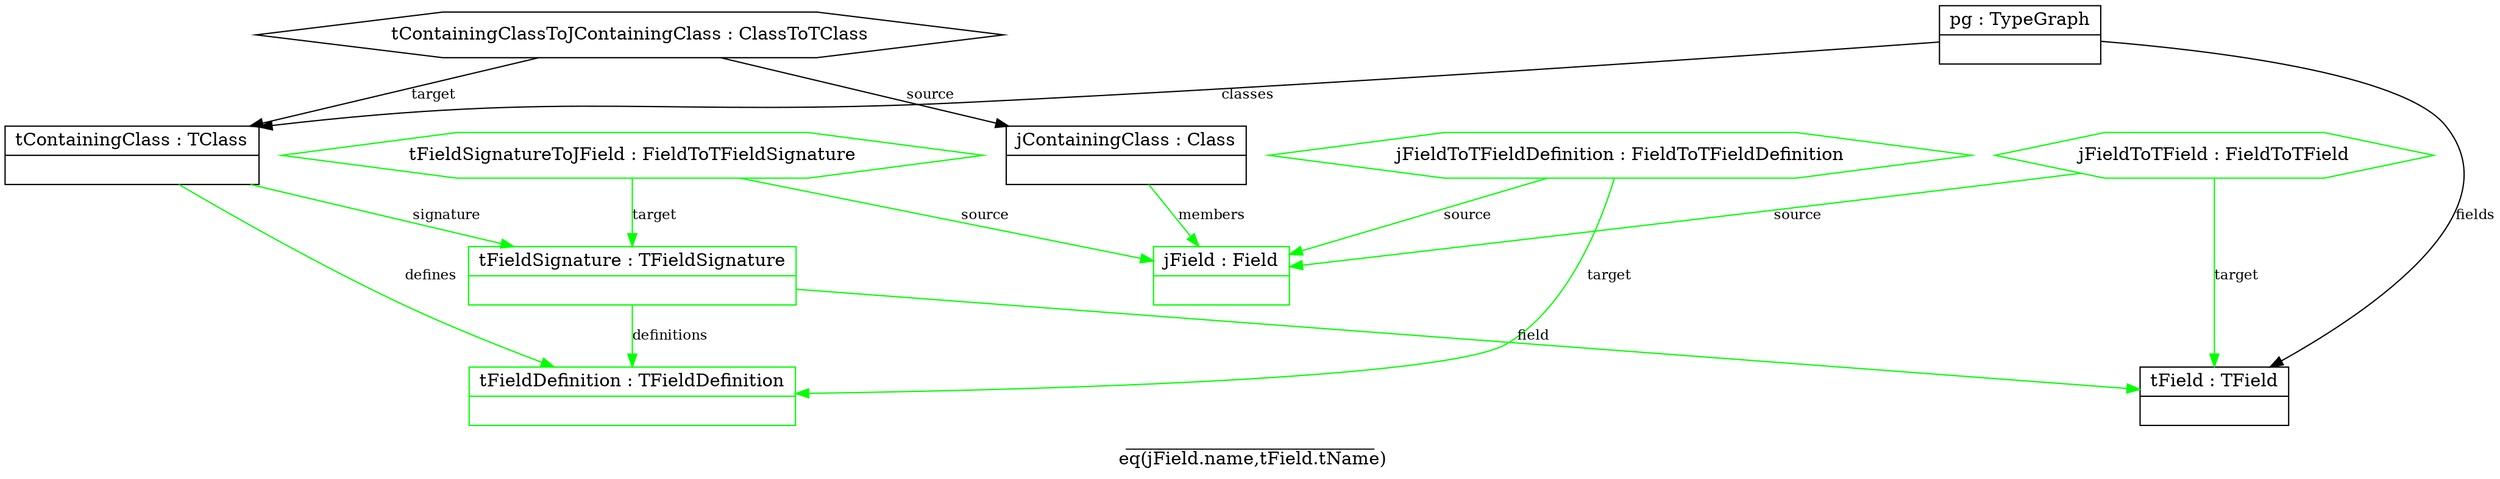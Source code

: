 digraph "FieldNameExisting" {
	label="_____________________________\n eq(jField.name,tField.tName)";

	subgraph "Correspondence Domain" {
	          "jFieldToTFieldDefinition : FieldToTFieldDefinition" [shape=hexagon, color=green];
	          "jFieldToTField : FieldToTField" [shape=hexagon, color=green];
	          "tFieldSignatureToJField : FieldToTFieldSignature" [shape=hexagon, color=green];
	          "tContainingClassToJContainingClass : ClassToTClass" [shape=hexagon, color=black];

	          "jFieldToTField : FieldToTField" -> "jField : Field" [color=green, label="source", fontsize=11];
	          "jFieldToTFieldDefinition : FieldToTFieldDefinition" -> "jField : Field" [color=green, label="source", fontsize=11];
	          "tFieldSignatureToJField : FieldToTFieldSignature" -> "jField : Field" [color=green, label="source", fontsize=11];
	          "jFieldToTFieldDefinition : FieldToTFieldDefinition" -> "tFieldDefinition : TFieldDefinition" [color=green, label="target", fontsize=11];
	          "tFieldSignatureToJField : FieldToTFieldSignature" -> "tFieldSignature : TFieldSignature" [color=green, label="target", fontsize=11];
	          "jFieldToTField : FieldToTField" -> "tField : TField" [color=green, label="target", fontsize=11];
	          "tContainingClassToJContainingClass : ClassToTClass" -> "tContainingClass : TClass" [color=black, label="target", fontsize=11];
	          "tContainingClassToJContainingClass : ClassToTClass" -> "jContainingClass : Class" [color=black, label="source", fontsize=11];
	}
	subgraph "Source Domain" {
	          "jField : Field" [shape=record, color=green, label="{jField : Field | }"];
	          "jContainingClass : Class" [shape=record, color=black, label="{jContainingClass : Class | }"];

	          "jContainingClass : Class" -> "jField : Field" [color=green, label="members", fontsize=11];
	}
	subgraph "Target Domain" {
	          "tContainingClass : TClass" [shape=record, color=black, label="{tContainingClass : TClass | }"];
	          "tFieldDefinition : TFieldDefinition" [shape=record, color=green, label="{tFieldDefinition : TFieldDefinition | }"];
	          "tFieldSignature : TFieldSignature" [shape=record, color=green, label="{tFieldSignature : TFieldSignature | }"];
	          "pg : TypeGraph" [shape=record, color=black, label="{pg : TypeGraph | }"];
	          "tField : TField" [shape=record, color=black, label="{tField : TField | }"];

	          "tContainingClass : TClass" -> "tFieldDefinition : TFieldDefinition" [color=green, label="defines", fontsize=11];
	          "tContainingClass : TClass" -> "tFieldSignature : TFieldSignature" [color=green, label="signature", fontsize=11];
	          "tFieldSignature : TFieldSignature" -> "tFieldDefinition : TFieldDefinition" [color=green, label="definitions", fontsize=11];
	          "pg : TypeGraph" -> "tContainingClass : TClass" [color=black, label="classes", fontsize=11];
	          "pg : TypeGraph" -> "tField : TField" [color=black, label="fields", fontsize=11];
	          "tFieldSignature : TFieldSignature" -> "tField : TField" [color=green, label="field", fontsize=11];
	}
}